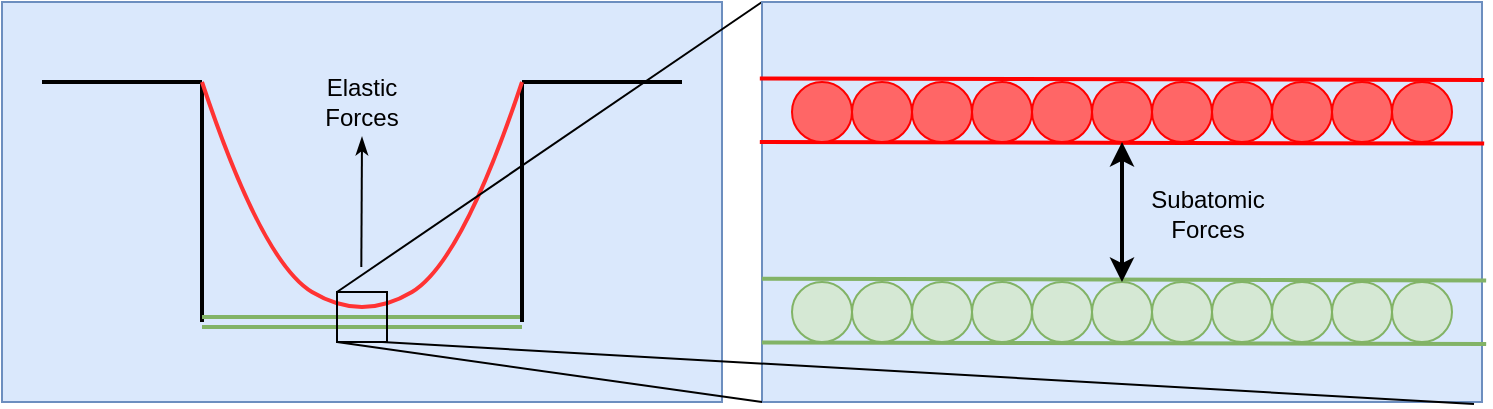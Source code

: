 <mxfile version="14.1.9" type="device"><diagram id="AAstBg89GDsr8EiRrR7O" name="Page-1"><mxGraphModel dx="981" dy="526" grid="1" gridSize="10" guides="1" tooltips="1" connect="1" arrows="1" fold="1" page="1" pageScale="1" pageWidth="850" pageHeight="1100" math="0" shadow="0"><root><mxCell id="0"/><mxCell id="1" parent="0"/><mxCell id="yHb4lANsOwBvtNI6xjmW-9" value="" style="rounded=0;whiteSpace=wrap;html=1;fillColor=#dae8fc;strokeColor=#6c8ebf;" vertex="1" parent="1"><mxGeometry x="60" y="80" width="360" height="200" as="geometry"/></mxCell><mxCell id="yHb4lANsOwBvtNI6xjmW-1" value="" style="endArrow=none;html=1;strokeWidth=2;" edge="1" parent="1"><mxGeometry width="50" height="50" relative="1" as="geometry"><mxPoint x="80" y="120" as="sourcePoint"/><mxPoint x="160" y="120" as="targetPoint"/></mxGeometry></mxCell><mxCell id="yHb4lANsOwBvtNI6xjmW-2" value="" style="endArrow=none;html=1;strokeWidth=2;" edge="1" parent="1"><mxGeometry width="50" height="50" relative="1" as="geometry"><mxPoint x="160" y="240" as="sourcePoint"/><mxPoint x="160" y="120" as="targetPoint"/></mxGeometry></mxCell><mxCell id="yHb4lANsOwBvtNI6xjmW-3" value="" style="shape=link;html=1;fillColor=#d5e8d4;strokeColor=#82b366;strokeWidth=2;" edge="1" parent="1"><mxGeometry width="100" relative="1" as="geometry"><mxPoint x="160" y="240" as="sourcePoint"/><mxPoint x="320" y="240" as="targetPoint"/></mxGeometry></mxCell><mxCell id="yHb4lANsOwBvtNI6xjmW-6" value="" style="endArrow=none;html=1;strokeWidth=2;" edge="1" parent="1"><mxGeometry width="50" height="50" relative="1" as="geometry"><mxPoint x="320" y="240" as="sourcePoint"/><mxPoint x="320" y="120" as="targetPoint"/></mxGeometry></mxCell><mxCell id="yHb4lANsOwBvtNI6xjmW-7" value="" style="endArrow=none;html=1;strokeWidth=2;" edge="1" parent="1"><mxGeometry width="50" height="50" relative="1" as="geometry"><mxPoint x="320" y="120" as="sourcePoint"/><mxPoint x="400" y="120" as="targetPoint"/></mxGeometry></mxCell><mxCell id="yHb4lANsOwBvtNI6xjmW-8" value="" style="curved=1;endArrow=none;html=1;strokeWidth=2;endFill=0;fillColor=#f8cecc;strokeColor=#FF3333;" edge="1" parent="1"><mxGeometry width="50" height="50" relative="1" as="geometry"><mxPoint x="160" y="120" as="sourcePoint"/><mxPoint x="320" y="120" as="targetPoint"/><Array as="points"><mxPoint x="190" y="210"/><mxPoint x="240" y="240"/><mxPoint x="290" y="210"/></Array></mxGeometry></mxCell><mxCell id="yHb4lANsOwBvtNI6xjmW-10" value="" style="whiteSpace=wrap;html=1;aspect=fixed;fillColor=none;" vertex="1" parent="1"><mxGeometry x="227.5" y="225" width="25" height="25" as="geometry"/></mxCell><mxCell id="yHb4lANsOwBvtNI6xjmW-12" value="" style="endArrow=none;html=1;strokeWidth=1;" edge="1" parent="1"><mxGeometry width="50" height="50" relative="1" as="geometry"><mxPoint x="227.5" y="225" as="sourcePoint"/><mxPoint x="440" y="80" as="targetPoint"/></mxGeometry></mxCell><mxCell id="yHb4lANsOwBvtNI6xjmW-14" value="" style="rounded=0;whiteSpace=wrap;html=1;fillColor=#dae8fc;strokeColor=#6c8ebf;" vertex="1" parent="1"><mxGeometry x="440" y="80" width="360" height="200" as="geometry"/></mxCell><mxCell id="yHb4lANsOwBvtNI6xjmW-13" value="" style="endArrow=none;html=1;strokeColor=#000000;strokeWidth=1;" edge="1" parent="1"><mxGeometry width="50" height="50" relative="1" as="geometry"><mxPoint x="250" y="250" as="sourcePoint"/><mxPoint x="796" y="281" as="targetPoint"/></mxGeometry></mxCell><mxCell id="yHb4lANsOwBvtNI6xjmW-15" value="" style="endArrow=none;html=1;strokeColor=#000000;strokeWidth=1;startArrow=classicThin;startFill=1;" edge="1" parent="1"><mxGeometry width="50" height="50" relative="1" as="geometry"><mxPoint x="240" y="147.5" as="sourcePoint"/><mxPoint x="239.66" y="212.5" as="targetPoint"/></mxGeometry></mxCell><mxCell id="yHb4lANsOwBvtNI6xjmW-17" value="Elastic Forces" style="text;html=1;strokeColor=none;fillColor=none;align=center;verticalAlign=middle;whiteSpace=wrap;rounded=0;" vertex="1" parent="1"><mxGeometry x="220" y="120" width="40" height="20" as="geometry"/></mxCell><mxCell id="yHb4lANsOwBvtNI6xjmW-18" value="" style="endArrow=none;html=1;strokeWidth=2;exitX=-0.003;exitY=0.211;exitDx=0;exitDy=0;exitPerimeter=0;entryX=1.003;entryY=0.215;entryDx=0;entryDy=0;entryPerimeter=0;strokeColor=#FF0000;" edge="1" parent="1"><mxGeometry width="50" height="50" relative="1" as="geometry"><mxPoint x="438.92" y="118.2" as="sourcePoint"/><mxPoint x="801.08" y="119" as="targetPoint"/></mxGeometry></mxCell><mxCell id="yHb4lANsOwBvtNI6xjmW-19" value="" style="endArrow=none;html=1;strokeWidth=2;exitX=-0.003;exitY=0.211;exitDx=0;exitDy=0;exitPerimeter=0;entryX=1.003;entryY=0.215;entryDx=0;entryDy=0;entryPerimeter=0;strokeColor=#FF0000;" edge="1" parent="1"><mxGeometry width="50" height="50" relative="1" as="geometry"><mxPoint x="438.92" y="150.0" as="sourcePoint"/><mxPoint x="801.08" y="150.8" as="targetPoint"/></mxGeometry></mxCell><mxCell id="yHb4lANsOwBvtNI6xjmW-20" value="" style="ellipse;whiteSpace=wrap;html=1;aspect=fixed;strokeColor=#FF0000;fillColor=#FF6666;" vertex="1" parent="1"><mxGeometry x="605" y="120" width="30" height="30" as="geometry"/></mxCell><mxCell id="yHb4lANsOwBvtNI6xjmW-21" value="" style="ellipse;whiteSpace=wrap;html=1;aspect=fixed;strokeColor=#FF0000;fillColor=#FF6666;" vertex="1" parent="1"><mxGeometry x="635" y="120" width="30" height="30" as="geometry"/></mxCell><mxCell id="yHb4lANsOwBvtNI6xjmW-22" value="" style="ellipse;whiteSpace=wrap;html=1;aspect=fixed;strokeColor=#FF0000;fillColor=#FF6666;" vertex="1" parent="1"><mxGeometry x="665" y="120" width="30" height="30" as="geometry"/></mxCell><mxCell id="yHb4lANsOwBvtNI6xjmW-23" value="" style="ellipse;whiteSpace=wrap;html=1;aspect=fixed;strokeColor=#FF0000;fillColor=#FF6666;" vertex="1" parent="1"><mxGeometry x="695" y="120" width="30" height="30" as="geometry"/></mxCell><mxCell id="yHb4lANsOwBvtNI6xjmW-24" value="" style="ellipse;whiteSpace=wrap;html=1;aspect=fixed;strokeColor=#FF0000;fillColor=#FF6666;" vertex="1" parent="1"><mxGeometry x="725" y="120" width="30" height="30" as="geometry"/></mxCell><mxCell id="yHb4lANsOwBvtNI6xjmW-25" value="" style="ellipse;whiteSpace=wrap;html=1;aspect=fixed;strokeColor=#FF0000;fillColor=#FF6666;" vertex="1" parent="1"><mxGeometry x="755" y="120" width="30" height="30" as="geometry"/></mxCell><mxCell id="yHb4lANsOwBvtNI6xjmW-26" value="" style="ellipse;whiteSpace=wrap;html=1;aspect=fixed;strokeColor=#FF0000;fillColor=#FF6666;" vertex="1" parent="1"><mxGeometry x="575" y="120" width="30" height="30" as="geometry"/></mxCell><mxCell id="yHb4lANsOwBvtNI6xjmW-27" value="" style="ellipse;whiteSpace=wrap;html=1;aspect=fixed;strokeColor=#FF0000;fillColor=#FF6666;" vertex="1" parent="1"><mxGeometry x="545" y="120" width="30" height="30" as="geometry"/></mxCell><mxCell id="yHb4lANsOwBvtNI6xjmW-28" value="" style="ellipse;whiteSpace=wrap;html=1;aspect=fixed;strokeColor=#FF0000;fillColor=#FF6666;" vertex="1" parent="1"><mxGeometry x="515" y="120" width="30" height="30" as="geometry"/></mxCell><mxCell id="yHb4lANsOwBvtNI6xjmW-29" value="" style="ellipse;whiteSpace=wrap;html=1;aspect=fixed;strokeColor=#FF0000;fillColor=#FF6666;" vertex="1" parent="1"><mxGeometry x="485" y="120" width="30" height="30" as="geometry"/></mxCell><mxCell id="yHb4lANsOwBvtNI6xjmW-30" value="" style="ellipse;whiteSpace=wrap;html=1;aspect=fixed;strokeColor=#FF0000;fillColor=#FF6666;" vertex="1" parent="1"><mxGeometry x="455" y="120" width="30" height="30" as="geometry"/></mxCell><mxCell id="yHb4lANsOwBvtNI6xjmW-31" value="" style="endArrow=none;html=1;strokeWidth=2;exitX=-0.003;exitY=0.211;exitDx=0;exitDy=0;exitPerimeter=0;entryX=1.003;entryY=0.215;entryDx=0;entryDy=0;entryPerimeter=0;strokeColor=#82b366;fillColor=#d5e8d4;" edge="1" parent="1"><mxGeometry width="50" height="50" relative="1" as="geometry"><mxPoint x="439.92" y="218.4" as="sourcePoint"/><mxPoint x="802.08" y="219.2" as="targetPoint"/></mxGeometry></mxCell><mxCell id="yHb4lANsOwBvtNI6xjmW-32" value="" style="endArrow=none;html=1;strokeWidth=2;exitX=-0.003;exitY=0.211;exitDx=0;exitDy=0;exitPerimeter=0;entryX=1.003;entryY=0.215;entryDx=0;entryDy=0;entryPerimeter=0;strokeColor=#82b366;fillColor=#d5e8d4;" edge="1" parent="1"><mxGeometry width="50" height="50" relative="1" as="geometry"><mxPoint x="439.92" y="250.2" as="sourcePoint"/><mxPoint x="802.08" y="251.0" as="targetPoint"/></mxGeometry></mxCell><mxCell id="yHb4lANsOwBvtNI6xjmW-33" value="" style="ellipse;whiteSpace=wrap;html=1;aspect=fixed;fillColor=#d5e8d4;strokeColor=#82b366;" vertex="1" parent="1"><mxGeometry x="605" y="220" width="30" height="30" as="geometry"/></mxCell><mxCell id="yHb4lANsOwBvtNI6xjmW-34" value="" style="ellipse;whiteSpace=wrap;html=1;aspect=fixed;fillColor=#d5e8d4;strokeColor=#82b366;" vertex="1" parent="1"><mxGeometry x="635" y="220" width="30" height="30" as="geometry"/></mxCell><mxCell id="yHb4lANsOwBvtNI6xjmW-35" value="" style="ellipse;whiteSpace=wrap;html=1;aspect=fixed;fillColor=#d5e8d4;strokeColor=#82b366;" vertex="1" parent="1"><mxGeometry x="665" y="220" width="30" height="30" as="geometry"/></mxCell><mxCell id="yHb4lANsOwBvtNI6xjmW-36" value="" style="ellipse;whiteSpace=wrap;html=1;aspect=fixed;fillColor=#d5e8d4;strokeColor=#82b366;" vertex="1" parent="1"><mxGeometry x="695" y="220" width="30" height="30" as="geometry"/></mxCell><mxCell id="yHb4lANsOwBvtNI6xjmW-37" value="" style="ellipse;whiteSpace=wrap;html=1;aspect=fixed;fillColor=#d5e8d4;strokeColor=#82b366;" vertex="1" parent="1"><mxGeometry x="725" y="220" width="30" height="30" as="geometry"/></mxCell><mxCell id="yHb4lANsOwBvtNI6xjmW-38" value="" style="ellipse;whiteSpace=wrap;html=1;aspect=fixed;fillColor=#d5e8d4;strokeColor=#82b366;" vertex="1" parent="1"><mxGeometry x="755" y="220" width="30" height="30" as="geometry"/></mxCell><mxCell id="yHb4lANsOwBvtNI6xjmW-39" value="" style="ellipse;whiteSpace=wrap;html=1;aspect=fixed;fillColor=#d5e8d4;strokeColor=#82b366;" vertex="1" parent="1"><mxGeometry x="575" y="220" width="30" height="30" as="geometry"/></mxCell><mxCell id="yHb4lANsOwBvtNI6xjmW-40" value="" style="ellipse;whiteSpace=wrap;html=1;aspect=fixed;fillColor=#d5e8d4;strokeColor=#82b366;" vertex="1" parent="1"><mxGeometry x="545" y="220" width="30" height="30" as="geometry"/></mxCell><mxCell id="yHb4lANsOwBvtNI6xjmW-41" value="" style="ellipse;whiteSpace=wrap;html=1;aspect=fixed;fillColor=#d5e8d4;strokeColor=#82b366;" vertex="1" parent="1"><mxGeometry x="515" y="220" width="30" height="30" as="geometry"/></mxCell><mxCell id="yHb4lANsOwBvtNI6xjmW-42" value="" style="ellipse;whiteSpace=wrap;html=1;aspect=fixed;fillColor=#d5e8d4;strokeColor=#82b366;" vertex="1" parent="1"><mxGeometry x="485" y="220" width="30" height="30" as="geometry"/></mxCell><mxCell id="yHb4lANsOwBvtNI6xjmW-43" value="" style="ellipse;whiteSpace=wrap;html=1;aspect=fixed;fillColor=#d5e8d4;strokeColor=#82b366;" vertex="1" parent="1"><mxGeometry x="455" y="220" width="30" height="30" as="geometry"/></mxCell><mxCell id="yHb4lANsOwBvtNI6xjmW-44" value="" style="endArrow=classic;startArrow=classic;html=1;strokeWidth=2;" edge="1" parent="1"><mxGeometry width="50" height="50" relative="1" as="geometry"><mxPoint x="620" y="220" as="sourcePoint"/><mxPoint x="620" y="150" as="targetPoint"/></mxGeometry></mxCell><mxCell id="yHb4lANsOwBvtNI6xjmW-45" value="Subatomic Forces" style="text;html=1;strokeColor=none;fillColor=none;align=center;verticalAlign=middle;whiteSpace=wrap;rounded=0;" vertex="1" parent="1"><mxGeometry x="633" y="176" width="60" height="20" as="geometry"/></mxCell><mxCell id="yHb4lANsOwBvtNI6xjmW-46" value="" style="endArrow=none;html=1;strokeColor=#000000;strokeWidth=1;exitX=0;exitY=1;exitDx=0;exitDy=0;entryX=0;entryY=1;entryDx=0;entryDy=0;" edge="1" parent="1" source="yHb4lANsOwBvtNI6xjmW-10" target="yHb4lANsOwBvtNI6xjmW-14"><mxGeometry width="50" height="50" relative="1" as="geometry"><mxPoint x="260" y="260" as="sourcePoint"/><mxPoint x="806.0" y="291.0" as="targetPoint"/></mxGeometry></mxCell></root></mxGraphModel></diagram></mxfile>